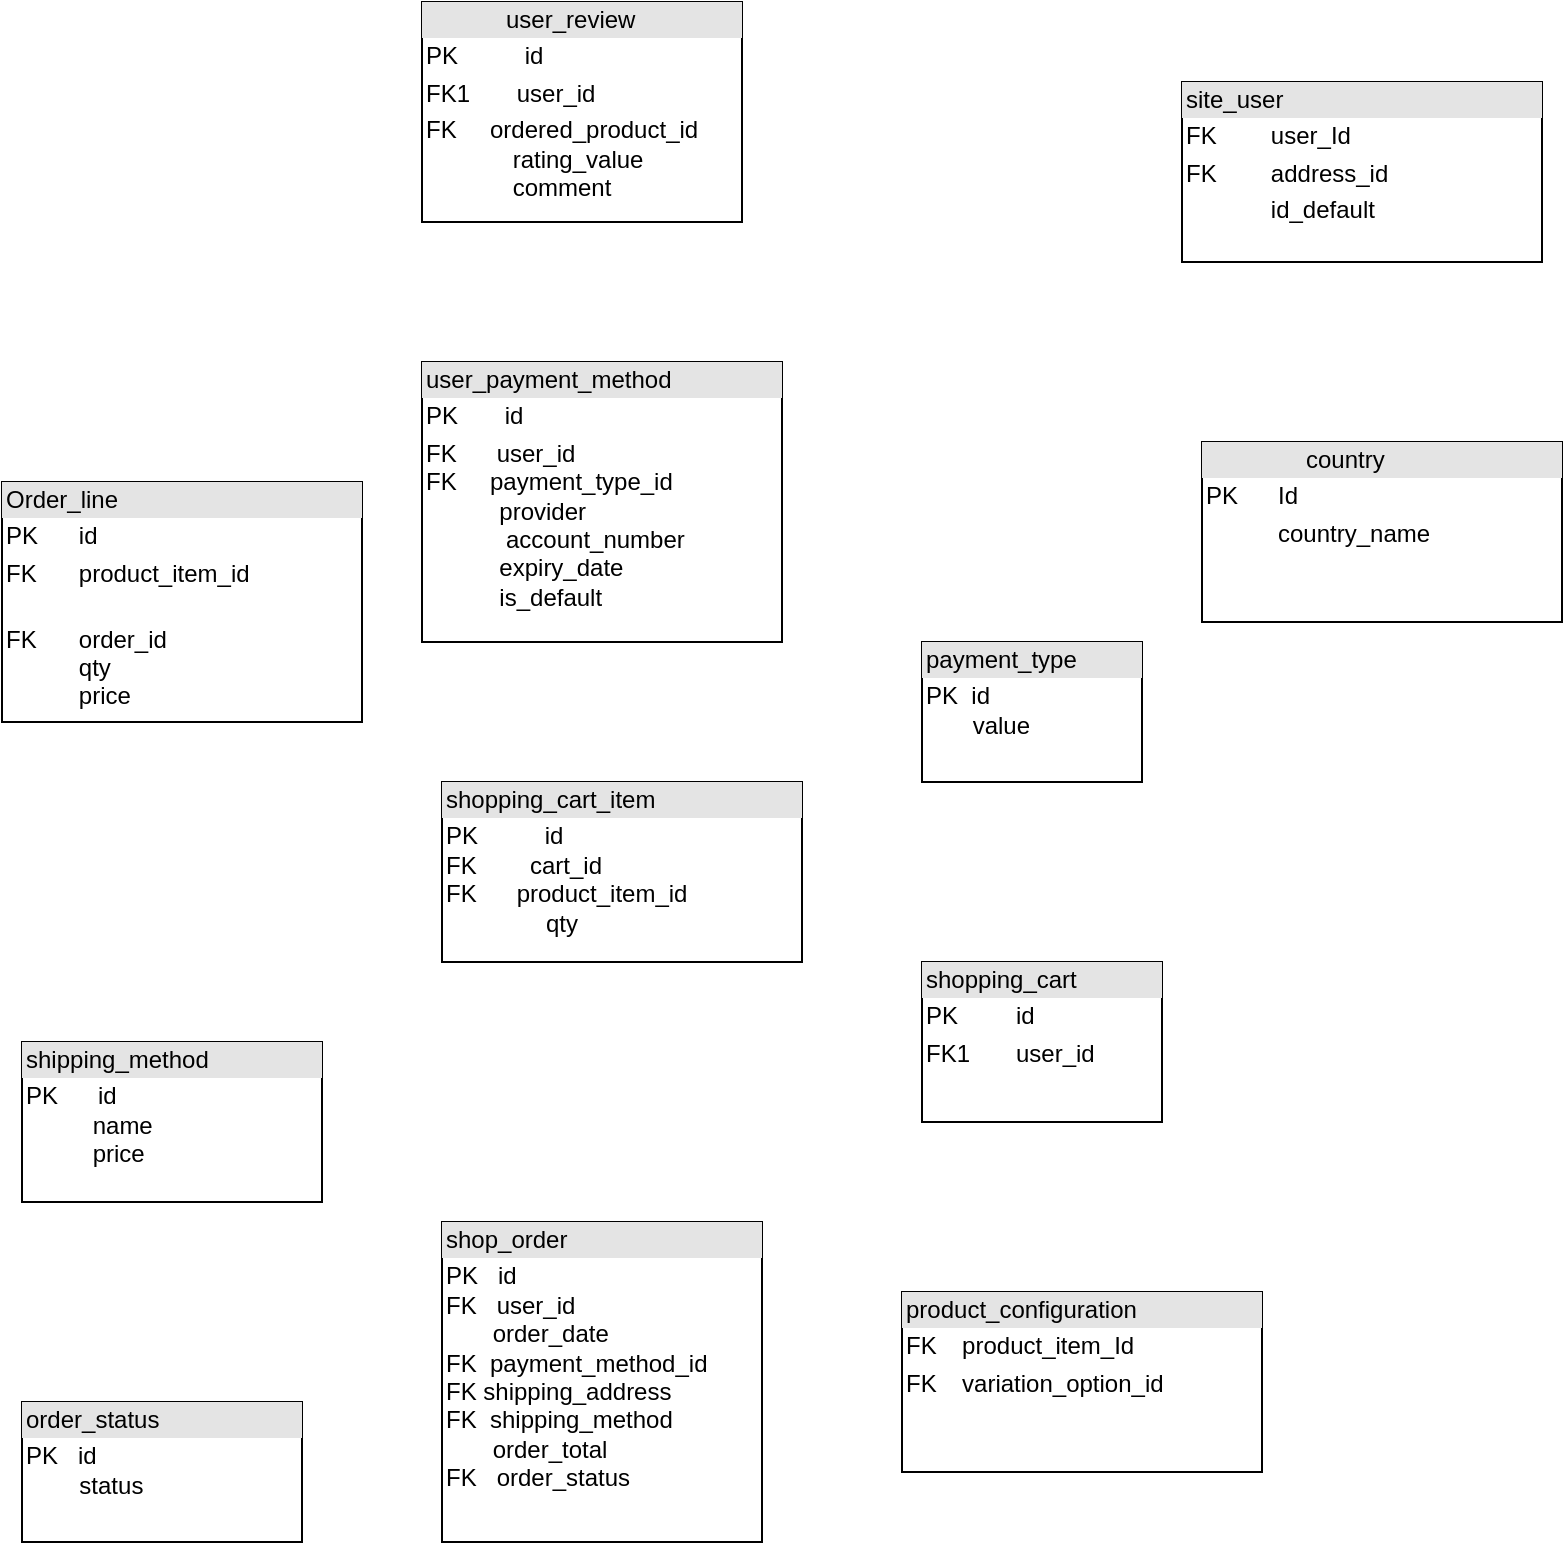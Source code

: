 <mxfile version="26.0.10">
  <diagram id="C5RBs43oDa-KdzZeNtuy" name="Page-1">
    <mxGraphModel dx="2117" dy="599" grid="1" gridSize="10" guides="1" tooltips="1" connect="1" arrows="1" fold="1" page="1" pageScale="1" pageWidth="827" pageHeight="1169" math="0" shadow="0">
      <root>
        <mxCell id="WIyWlLk6GJQsqaUBKTNV-0" />
        <mxCell id="WIyWlLk6GJQsqaUBKTNV-1" parent="WIyWlLk6GJQsqaUBKTNV-0" />
        <mxCell id="xAWIOG_WaTYjkXeqOxTS-15" style="edgeStyle=orthogonalEdgeStyle;rounded=0;orthogonalLoop=1;jettySize=auto;html=1;exitX=0.5;exitY=1;exitDx=0;exitDy=0;" edge="1" parent="WIyWlLk6GJQsqaUBKTNV-1" source="xAWIOG_WaTYjkXeqOxTS-13">
          <mxGeometry relative="1" as="geometry">
            <mxPoint x="-430" y="370" as="targetPoint" />
          </mxGeometry>
        </mxCell>
        <mxCell id="xAWIOG_WaTYjkXeqOxTS-13" value="&lt;div style=&quot;box-sizing:border-box;width:100%;background:#e4e4e4;padding:2px;&quot;&gt;Order_line&lt;/div&gt;&lt;table style=&quot;width:100%;font-size:1em;&quot; cellpadding=&quot;2&quot; cellspacing=&quot;0&quot;&gt;&lt;tbody&gt;&lt;tr&gt;&lt;td&gt;PK&lt;/td&gt;&lt;td&gt;id&lt;br&gt;&lt;/td&gt;&lt;/tr&gt;&lt;tr&gt;&lt;td&gt;FK&amp;nbsp;&lt;br&gt;&lt;/td&gt;&lt;td&gt;product_item_id&lt;br&gt;&lt;/td&gt;&lt;/tr&gt;&lt;tr&gt;&lt;td&gt;&lt;br&gt;FK&lt;br&gt;&lt;br&gt;&lt;br&gt;&lt;br&gt;&lt;/td&gt;&lt;td&gt;order_id&lt;br&gt;qty&lt;br&gt;price&lt;/td&gt;&lt;/tr&gt;&lt;/tbody&gt;&lt;/table&gt;" style="verticalAlign=top;align=left;overflow=fill;html=1;whiteSpace=wrap;" vertex="1" parent="WIyWlLk6GJQsqaUBKTNV-1">
          <mxGeometry x="-540" y="270" width="180" height="120" as="geometry" />
        </mxCell>
        <mxCell id="xAWIOG_WaTYjkXeqOxTS-17" value="&lt;div style=&quot;box-sizing:border-box;width:100%;background:#e4e4e4;padding:2px;&quot;&gt;&amp;nbsp; &amp;nbsp; &amp;nbsp; &amp;nbsp; &amp;nbsp; &amp;nbsp; user_review&lt;/div&gt;&lt;table style=&quot;width:100%;font-size:1em;&quot; cellpadding=&quot;2&quot; cellspacing=&quot;0&quot;&gt;&lt;tbody&gt;&lt;tr&gt;&lt;td&gt;PK&amp;nbsp; &amp;nbsp; &amp;nbsp; &amp;nbsp; &amp;nbsp; id&lt;/td&gt;&lt;td&gt;&lt;br&gt;&lt;/td&gt;&lt;/tr&gt;&lt;tr&gt;&lt;td&gt;FK1&amp;nbsp; &amp;nbsp; &amp;nbsp; &amp;nbsp;user_id&lt;/td&gt;&lt;td&gt;&lt;br&gt;&lt;/td&gt;&lt;/tr&gt;&lt;tr&gt;&lt;td&gt;FK&amp;nbsp; &amp;nbsp; &amp;nbsp;ordered_product_id&lt;br&gt;&amp;nbsp; &amp;nbsp; &amp;nbsp; &amp;nbsp; &amp;nbsp; &amp;nbsp; &amp;nbsp;rating_value&lt;br&gt;&amp;nbsp; &amp;nbsp; &amp;nbsp; &amp;nbsp; &amp;nbsp; &amp;nbsp; &amp;nbsp;comment&lt;br&gt;&amp;nbsp; &amp;nbsp;&amp;nbsp;&lt;/td&gt;&lt;td&gt;&lt;br&gt;&lt;br&gt;&lt;/td&gt;&lt;/tr&gt;&lt;/tbody&gt;&lt;/table&gt;" style="verticalAlign=top;align=left;overflow=fill;html=1;whiteSpace=wrap;" vertex="1" parent="WIyWlLk6GJQsqaUBKTNV-1">
          <mxGeometry x="-330" y="30" width="160" height="110" as="geometry" />
        </mxCell>
        <mxCell id="xAWIOG_WaTYjkXeqOxTS-19" value="&lt;div style=&quot;box-sizing:border-box;width:100%;background:#e4e4e4;padding:2px;&quot;&gt;user_payment_method&lt;/div&gt;&lt;table style=&quot;width:100%;font-size:1em;&quot; cellpadding=&quot;2&quot; cellspacing=&quot;0&quot;&gt;&lt;tbody&gt;&lt;tr&gt;&lt;td&gt;PK&amp;nbsp; &amp;nbsp; &amp;nbsp; &amp;nbsp;id&lt;/td&gt;&lt;td&gt;&lt;br&gt;&lt;/td&gt;&lt;/tr&gt;&lt;tr&gt;&lt;td&gt;FK&amp;nbsp; &amp;nbsp; &amp;nbsp; user_id&lt;br&gt;FK&amp;nbsp; &amp;nbsp; &amp;nbsp;payment_type_id&lt;br&gt;&amp;nbsp; &amp;nbsp; &amp;nbsp; &amp;nbsp; &amp;nbsp; &amp;nbsp;provider&lt;br&gt;&amp;nbsp; &amp;nbsp; &amp;nbsp; &amp;nbsp; &amp;nbsp; &amp;nbsp; account_number&lt;br&gt;&amp;nbsp; &amp;nbsp; &amp;nbsp; &amp;nbsp; &amp;nbsp; &amp;nbsp;expiry_date&lt;br&gt;&amp;nbsp; &amp;nbsp; &amp;nbsp; &amp;nbsp; &amp;nbsp; &amp;nbsp;is_default&lt;/td&gt;&lt;td&gt;&lt;br&gt;&lt;/td&gt;&lt;/tr&gt;&lt;tr&gt;&lt;td&gt;&lt;/td&gt;&lt;td&gt;&lt;br&gt;&lt;/td&gt;&lt;/tr&gt;&lt;/tbody&gt;&lt;/table&gt;" style="verticalAlign=top;align=left;overflow=fill;html=1;whiteSpace=wrap;" vertex="1" parent="WIyWlLk6GJQsqaUBKTNV-1">
          <mxGeometry x="-330" y="210" width="180" height="140" as="geometry" />
        </mxCell>
        <mxCell id="xAWIOG_WaTYjkXeqOxTS-20" value="&lt;div style=&quot;box-sizing:border-box;width:100%;background:#e4e4e4;padding:2px;&quot;&gt;shopping_cart_item&lt;/div&gt;&lt;table style=&quot;width:100%;font-size:1em;&quot; cellpadding=&quot;2&quot; cellspacing=&quot;0&quot;&gt;&lt;tbody&gt;&lt;tr&gt;&lt;td&gt;PK&amp;nbsp; &amp;nbsp; &amp;nbsp; &amp;nbsp; &amp;nbsp; id&lt;br&gt;FK&amp;nbsp; &amp;nbsp; &amp;nbsp; &amp;nbsp; cart_id&lt;br&gt;FK&amp;nbsp; &amp;nbsp; &amp;nbsp; product_item_id&lt;br&gt;&amp;nbsp; &amp;nbsp; &amp;nbsp; &amp;nbsp; &amp;nbsp; &amp;nbsp; &amp;nbsp; &amp;nbsp;qty&lt;/td&gt;&lt;td&gt;&lt;br&gt;&lt;/td&gt;&lt;/tr&gt;&lt;tr&gt;&lt;td&gt;&lt;br&gt;&lt;/td&gt;&lt;td&gt;&lt;br&gt;&lt;/td&gt;&lt;/tr&gt;&lt;tr&gt;&lt;td&gt;&lt;/td&gt;&lt;td&gt;&lt;br&gt;&lt;/td&gt;&lt;/tr&gt;&lt;/tbody&gt;&lt;/table&gt;" style="verticalAlign=top;align=left;overflow=fill;html=1;whiteSpace=wrap;" vertex="1" parent="WIyWlLk6GJQsqaUBKTNV-1">
          <mxGeometry x="-320" y="420" width="180" height="90" as="geometry" />
        </mxCell>
        <mxCell id="xAWIOG_WaTYjkXeqOxTS-21" value="&lt;div style=&quot;box-sizing:border-box;width:100%;background:#e4e4e4;padding:2px;&quot;&gt;shipping_method&lt;/div&gt;&lt;table style=&quot;width:100%;font-size:1em;&quot; cellpadding=&quot;2&quot; cellspacing=&quot;0&quot;&gt;&lt;tbody&gt;&lt;tr&gt;&lt;td&gt;PK&amp;nbsp; &amp;nbsp; &amp;nbsp; id&lt;br&gt;&amp;nbsp; &amp;nbsp; &amp;nbsp; &amp;nbsp; &amp;nbsp; name&lt;br&gt;&amp;nbsp; &amp;nbsp; &amp;nbsp; &amp;nbsp; &amp;nbsp; price&lt;/td&gt;&lt;td&gt;&lt;br&gt;&lt;/td&gt;&lt;/tr&gt;&lt;tr&gt;&lt;td&gt;&lt;br&gt;&lt;/td&gt;&lt;td&gt;&lt;br&gt;&lt;/td&gt;&lt;/tr&gt;&lt;tr&gt;&lt;td&gt;&lt;/td&gt;&lt;td&gt;&lt;br&gt;&lt;/td&gt;&lt;/tr&gt;&lt;/tbody&gt;&lt;/table&gt;" style="verticalAlign=top;align=left;overflow=fill;html=1;whiteSpace=wrap;" vertex="1" parent="WIyWlLk6GJQsqaUBKTNV-1">
          <mxGeometry x="-530" y="550" width="150" height="80" as="geometry" />
        </mxCell>
        <mxCell id="xAWIOG_WaTYjkXeqOxTS-22" value="&lt;div style=&quot;box-sizing:border-box;width:100%;background:#e4e4e4;padding:2px;&quot;&gt;order_status&lt;/div&gt;&lt;table style=&quot;width:100%;font-size:1em;&quot; cellpadding=&quot;2&quot; cellspacing=&quot;0&quot;&gt;&lt;tbody&gt;&lt;tr&gt;&lt;td&gt;PK&amp;nbsp; &amp;nbsp;id&lt;br&gt;&amp;nbsp; &amp;nbsp; &amp;nbsp; &amp;nbsp; status&lt;/td&gt;&lt;td&gt;&lt;br&gt;&lt;/td&gt;&lt;/tr&gt;&lt;tr&gt;&lt;td&gt;&lt;br&gt;&lt;/td&gt;&lt;td&gt;&lt;br&gt;&lt;/td&gt;&lt;/tr&gt;&lt;tr&gt;&lt;td&gt;&lt;/td&gt;&lt;td&gt;&lt;br&gt;&lt;/td&gt;&lt;/tr&gt;&lt;/tbody&gt;&lt;/table&gt;" style="verticalAlign=top;align=left;overflow=fill;html=1;whiteSpace=wrap;" vertex="1" parent="WIyWlLk6GJQsqaUBKTNV-1">
          <mxGeometry x="-530" y="730" width="140" height="70" as="geometry" />
        </mxCell>
        <mxCell id="xAWIOG_WaTYjkXeqOxTS-23" value="&lt;div style=&quot;box-sizing:border-box;width:100%;background:#e4e4e4;padding:2px;&quot;&gt;shop_order&lt;/div&gt;&lt;table style=&quot;width:100%;font-size:1em;&quot; cellpadding=&quot;2&quot; cellspacing=&quot;0&quot;&gt;&lt;tbody&gt;&lt;tr&gt;&lt;td&gt;PK&amp;nbsp; &amp;nbsp;id&lt;br&gt;FK&amp;nbsp; &amp;nbsp;user_id&lt;br&gt;&amp;nbsp; &amp;nbsp; &amp;nbsp; &amp;nbsp;order_date&lt;br&gt;FK&amp;nbsp; payment_method_id&lt;br&gt;FK shipping_address&lt;br&gt;FK&amp;nbsp; shipping_method&lt;br&gt;&amp;nbsp; &amp;nbsp; &amp;nbsp; &amp;nbsp;order_total&lt;br&gt;FK&amp;nbsp; &amp;nbsp;order_status&lt;br&gt;&lt;br&gt;&lt;/td&gt;&lt;td&gt;&lt;br&gt;&lt;/td&gt;&lt;/tr&gt;&lt;tr&gt;&lt;td&gt;&lt;br&gt;&lt;/td&gt;&lt;td&gt;&lt;br&gt;&lt;/td&gt;&lt;/tr&gt;&lt;tr&gt;&lt;td&gt;&lt;/td&gt;&lt;td&gt;&lt;br&gt;&lt;/td&gt;&lt;/tr&gt;&lt;/tbody&gt;&lt;/table&gt;" style="verticalAlign=top;align=left;overflow=fill;html=1;whiteSpace=wrap;" vertex="1" parent="WIyWlLk6GJQsqaUBKTNV-1">
          <mxGeometry x="-320" y="640" width="160" height="160" as="geometry" />
        </mxCell>
        <mxCell id="xAWIOG_WaTYjkXeqOxTS-24" value="&lt;div style=&quot;box-sizing:border-box;width:100%;background:#e4e4e4;padding:2px;&quot;&gt;payment_type&lt;/div&gt;&lt;table style=&quot;width:100%;font-size:1em;&quot; cellpadding=&quot;2&quot; cellspacing=&quot;0&quot;&gt;&lt;tbody&gt;&lt;tr&gt;&lt;td&gt;PK&amp;nbsp; id&lt;br&gt;&amp;nbsp; &amp;nbsp; &amp;nbsp; &amp;nbsp;value&lt;/td&gt;&lt;td&gt;&lt;br&gt;&lt;/td&gt;&lt;/tr&gt;&lt;tr&gt;&lt;td&gt;&lt;br&gt;&lt;/td&gt;&lt;td&gt;&lt;br&gt;&lt;/td&gt;&lt;/tr&gt;&lt;tr&gt;&lt;td&gt;&lt;/td&gt;&lt;td&gt;&lt;br&gt;&lt;/td&gt;&lt;/tr&gt;&lt;/tbody&gt;&lt;/table&gt;" style="verticalAlign=top;align=left;overflow=fill;html=1;whiteSpace=wrap;" vertex="1" parent="WIyWlLk6GJQsqaUBKTNV-1">
          <mxGeometry x="-80" y="350" width="110" height="70" as="geometry" />
        </mxCell>
        <mxCell id="xAWIOG_WaTYjkXeqOxTS-25" value="&lt;div style=&quot;box-sizing:border-box;width:100%;background:#e4e4e4;padding:2px;&quot;&gt;shopping_cart&lt;/div&gt;&lt;table style=&quot;width:100%;font-size:1em;&quot; cellpadding=&quot;2&quot; cellspacing=&quot;0&quot;&gt;&lt;tbody&gt;&lt;tr&gt;&lt;td&gt;PK&lt;/td&gt;&lt;td&gt;id&lt;/td&gt;&lt;/tr&gt;&lt;tr&gt;&lt;td&gt;FK1&lt;/td&gt;&lt;td&gt;user_id&lt;/td&gt;&lt;/tr&gt;&lt;tr&gt;&lt;td&gt;&lt;/td&gt;&lt;td&gt;&lt;br&gt;&lt;/td&gt;&lt;/tr&gt;&lt;/tbody&gt;&lt;/table&gt;" style="verticalAlign=top;align=left;overflow=fill;html=1;whiteSpace=wrap;" vertex="1" parent="WIyWlLk6GJQsqaUBKTNV-1">
          <mxGeometry x="-80" y="510" width="120" height="80" as="geometry" />
        </mxCell>
        <mxCell id="xAWIOG_WaTYjkXeqOxTS-26" value="&lt;div style=&quot;box-sizing:border-box;width:100%;background:#e4e4e4;padding:2px;&quot;&gt;product_configuration&lt;/div&gt;&lt;table style=&quot;width:100%;font-size:1em;&quot; cellpadding=&quot;2&quot; cellspacing=&quot;0&quot;&gt;&lt;tbody&gt;&lt;tr&gt;&lt;td&gt;FK&lt;/td&gt;&lt;td&gt;product_item_Id&lt;/td&gt;&lt;/tr&gt;&lt;tr&gt;&lt;td&gt;FK&lt;/td&gt;&lt;td&gt;variation_option_id&lt;/td&gt;&lt;/tr&gt;&lt;tr&gt;&lt;td&gt;&lt;/td&gt;&lt;td&gt;&lt;br&gt;&lt;/td&gt;&lt;/tr&gt;&lt;/tbody&gt;&lt;/table&gt;" style="verticalAlign=top;align=left;overflow=fill;html=1;whiteSpace=wrap;" vertex="1" parent="WIyWlLk6GJQsqaUBKTNV-1">
          <mxGeometry x="-90" y="675" width="180" height="90" as="geometry" />
        </mxCell>
        <mxCell id="xAWIOG_WaTYjkXeqOxTS-27" value="&lt;div style=&quot;box-sizing:border-box;width:100%;background:#e4e4e4;padding:2px;&quot;&gt;site_user&lt;/div&gt;&lt;table style=&quot;width:100%;font-size:1em;&quot; cellpadding=&quot;2&quot; cellspacing=&quot;0&quot;&gt;&lt;tbody&gt;&lt;tr&gt;&lt;td&gt;FK&lt;/td&gt;&lt;td&gt;user_Id&lt;/td&gt;&lt;/tr&gt;&lt;tr&gt;&lt;td&gt;FK&lt;/td&gt;&lt;td&gt;address_id&lt;/td&gt;&lt;/tr&gt;&lt;tr&gt;&lt;td&gt;&lt;/td&gt;&lt;td&gt;id_default&lt;/td&gt;&lt;/tr&gt;&lt;/tbody&gt;&lt;/table&gt;" style="verticalAlign=top;align=left;overflow=fill;html=1;whiteSpace=wrap;" vertex="1" parent="WIyWlLk6GJQsqaUBKTNV-1">
          <mxGeometry x="50" y="70" width="180" height="90" as="geometry" />
        </mxCell>
        <mxCell id="xAWIOG_WaTYjkXeqOxTS-28" value="&lt;div style=&quot;box-sizing:border-box;width:100%;background:#e4e4e4;padding:2px;&quot;&gt;&amp;nbsp; &amp;nbsp; &amp;nbsp; &amp;nbsp; &amp;nbsp; &amp;nbsp; &amp;nbsp; &amp;nbsp;country&lt;/div&gt;&lt;table style=&quot;width:100%;font-size:1em;&quot; cellpadding=&quot;2&quot; cellspacing=&quot;0&quot;&gt;&lt;tbody&gt;&lt;tr&gt;&lt;td&gt;PK&lt;/td&gt;&lt;td&gt;Id&lt;/td&gt;&lt;/tr&gt;&lt;tr&gt;&lt;td&gt;&lt;br&gt;&lt;/td&gt;&lt;td&gt;country_name&lt;/td&gt;&lt;/tr&gt;&lt;tr&gt;&lt;td&gt;&lt;/td&gt;&lt;td&gt;&lt;br&gt;&lt;/td&gt;&lt;/tr&gt;&lt;/tbody&gt;&lt;/table&gt;" style="verticalAlign=top;align=left;overflow=fill;html=1;whiteSpace=wrap;" vertex="1" parent="WIyWlLk6GJQsqaUBKTNV-1">
          <mxGeometry x="60" y="250" width="180" height="90" as="geometry" />
        </mxCell>
      </root>
    </mxGraphModel>
  </diagram>
</mxfile>
